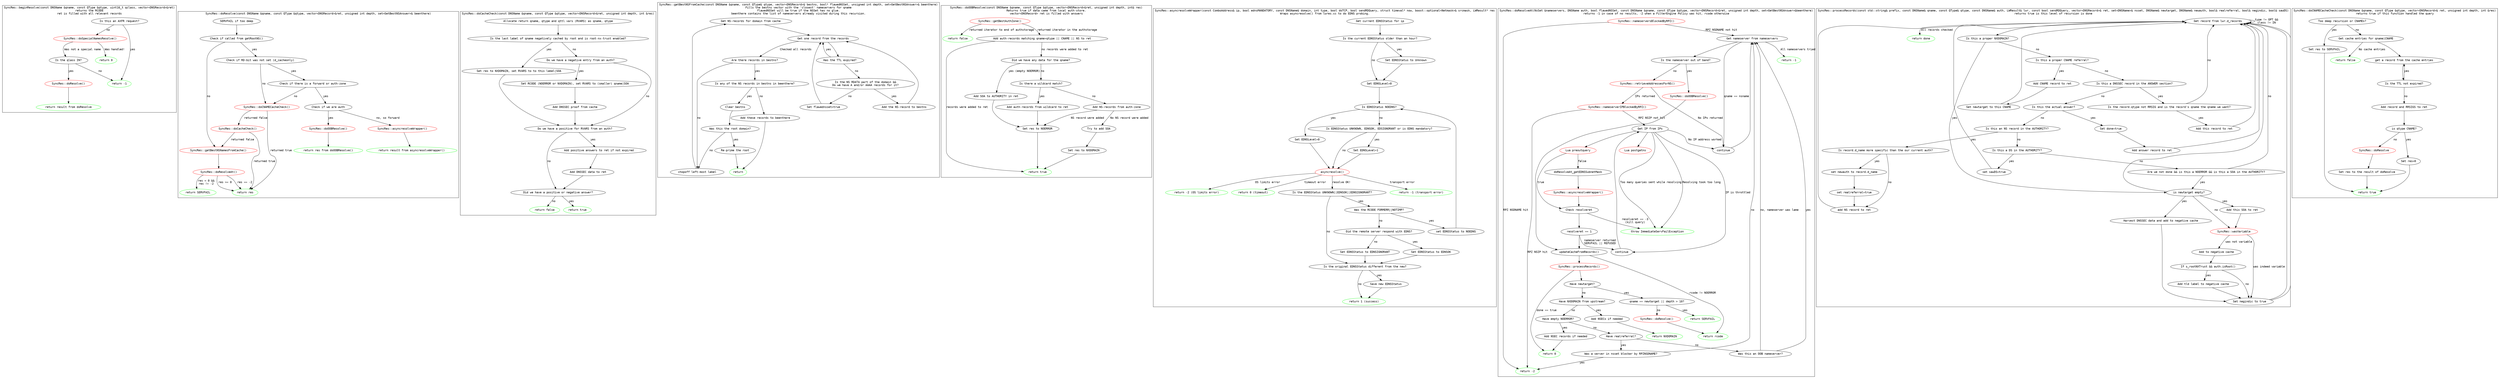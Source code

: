 digraph {
  graph [fontname = "monospace"];
  node [fontname = "monospace"];
  edge [fontname = "monospace"];

  subgraph cluster_beginResolve {
    label="SyncRes::beginResolve(const DNSName &qname, const QType &qtype, uint16_t qclass, vector<DNSRecord>&ret)\nreturns the RCODE\nret is filled with all relevant records";

    beginResolve_doResolve [label="SyncRes::doResolve()", color=red];
    beginResolve_doSpecialNamesResolve [label="SyncRes::doSpecialNamesResolve()", color=red]

    "Is this an AXFR request?";
    "Is this an AXFR request?" -> beginResolve_return_minus_1 [label=yes];
    "Is this an AXFR request?" -> beginResolve_doSpecialNamesResolve [label=no];

    beginResolve_doSpecialNamesResolve -> "Is the qlass IN?" [label="Was not a special name"];
    beginResolve_doSpecialNamesResolve -> beginResolve_return_0 [label="Was handled!"];

    "Is the qlass IN?" -> beginResolve_return_minus_1 [label=no];
    "Is the qlass IN?" -> beginResolve_doResolve [label=yes];
    beginResolve_doResolve -> beginResolve_return_doResolve;
    beginResolve_return_doResolve [label="return result from doResolve", color=green];
    beginResolve_return_0 [label="return 0", color=green];
    beginResolve_return_minus_1 [label="return -1", color=green];
  }

  subgraph cluster_doResolve {
    label="SyncRes::doResolve(const DNSName &qname, const QType &qtype, vector<DNSRecord>&ret, unsigned int depth, set<GetBestNSAnswer>& beenthere)";

    doResolve_doOOBResolve [label="SyncRes::doOOBResolve()", color=red];
    doResolve_doCNAMECacheCheck [label="SyncRes::doCNAMECacheCheck()", color=red];
    doResolve_asyncresolveWrapper [label="SyncRes::asyncresolveWrapper()", color=red];
    doResolve_doCacheCheck [label="SyncRes::doCacheCheck()", color=red];
    doResolve_getBestNSNamesFromCache [label="SyncRes::getBestNSNamesFromCache()", color=red];
    doResolve_doResolveAt [label="SyncRes::doResolveAt()", color=red];

    doResolve_return_res [label="return res", color=green];
    doResolve_return_servfail [label="return SERVFAIL", color=green];

    "SERVFAIL if too deep" -> "Check if called from getRootNS()";
    "Check if called from getRootNS()" -> "Check if RD-bit was not set (d_cacheonly)" [label=yes];
    "Check if called from getRootNS()" -> doResolve_getBestNSNamesFromCache [label=no];
    "Check if RD-bit was not set (d_cacheonly)" -> doResolve_doCNAMECacheCheck [label=no];
    "Check if RD-bit was not set (d_cacheonly)" -> "Check if there is a forward or auth-zone" [label=yes];
    "Check if there is a forward or auth-zone" -> doResolve_doCNAMECacheCheck [label=no];
    "Check if there is a forward or auth-zone" -> "Check if we are auth" [label=yes];
    "Check if we are auth" -> doResolve_asyncresolveWrapper [label="no, so forward"];
    "Check if we are auth" -> doResolve_doOOBResolve [label=yes];
    doResolve_doOOBResolve -> "return res from doOOBResolve()";
    "return res from doOOBResolve()" [color=green];
    doResolve_asyncresolveWrapper -> "return result from asyncresolveWrapper()";
    "return result from asyncresolveWrapper()" [color=green];

    doResolve_doCNAMECacheCheck -> doResolve_doCacheCheck [label="returned false"];
    doResolve_doCNAMECacheCheck -> doResolve_return_res [label="returned true"];

    doResolve_doCacheCheck -> doResolve_getBestNSNamesFromCache [label="returned false"];
    doResolve_doCacheCheck -> doResolve_return_res [label="returned true"];

    doResolve_getBestNSNamesFromCache -> doResolve_doResolveAt;
    doResolve_doResolveAt -> doResolve_return_res [label="res == -2"];
    doResolve_doResolveAt -> doResolve_return_servfail [label="res < 0 &&\nres != -2"];
    doResolve_doResolveAt -> doResolve_return_res [label="res >= 0"];
  }

  subgraph cluster_doCacheCheck {
    label="SyncRes::doCacheCheck(const DNSName &qname, const QType &qtype, vector<DNSRecord>&ret, unsigned int depth, int &res)";

    doCacheCheck_return_false [label="return false", color=green];
    "Did we have a positive or negative answer?" -> doCacheCheck_return_true [label=yes];
    "Did we have a positive or negative answer?" -> doCacheCheck_return_false [label=no];
    doCacheCheck_return_true [label="return true", color=green];

    "Allocate return qname, qtype and qttl vars (RVARS) as qname, qtype" -> "Is the last label of qname negatively cached by root and is root-nx-trust enabled?";

    "Is the last label of qname negatively cached by root and is root-nx-trust enabled?" -> "Set res to NXDOMAIN, set RVARS to to this label|SOA" [label=yes];
    "Is the last label of qname negatively cached by root and is root-nx-trust enabled?" -> "Do we have a negative entry from an auth?" [label=no];
    "Do we have a negative entry from an auth?" -> "Set RCODE (NOERROR or NXDOMAIN), set RVARS to (smaller) qname|SOA" [label=yes];
    "Set RCODE (NOERROR or NXDOMAIN), set RVARS to (smaller) qname|SOA" -> "Add DNSSEC proof from cache";
    "Set res to NXDOMAIN, set RVARS to to this label|SOA" -> "Do we have a positive for RVARS from an auth?";

    "Do we have a negative entry from an auth?" -> "Do we have a positive for RVARS from an auth?" [label=no];

    "Do we have a positive for RVARS from an auth?" -> "Did we have a positive or negative answer?" [label=no];
    "Add DNSSEC proof from cache" -> "Do we have a positive for RVARS from an auth?";

    "Do we have a positive for RVARS from an auth?" -> "Add positive answers to ret if not expired" [label=yes];
    "Add positive answers to ret if not expired" -> "Add DNSSEC data to ret";
    "Add DNSSEC data to ret" -> "Did we have a positive or negative answer?";
  }

  subgraph cluster_getBestNSFromCache {
    label="SyncRes::getBestNSFromCache(const DNSName &qname, const QType& qtype, vector<DNSRecord>& bestns, bool* flawedNSSet, unsigned int depth, set<GetBestNSAnswer>& beenthere)\nFills the bestns vector with the 'closest' nameservers for qname\nflawedNSSet will be true if the NSSet has no glue.\nbeenthere contains the list of nameservers already visited during this recursion.";

    getBestNSFromCache_return [label="return", color=green];

    getBestNSFromCache_chopoff_continue -> "Get NS-records for domain from cache" -> "Get one record from the records" -> "Has the TTL expired?";
    "Get one record from the records" -> "Are there records in bestns?" [label="Checked all records"];

    "Has the TTL expired?" -> "Get one record from the records" [label=yes];
    "Has the TTL expired?" -> "Is the NS RDATA part of the domain &&\nDo we have A and/or AAAA records for it?" [label=no];
    "Is the NS RDATA part of the domain &&\nDo we have A and/or AAAA records for it?" -> "Set flawednsset=true" [label=no];

    "Is the NS RDATA part of the domain &&\nDo we have A and/or AAAA records for it?" -> "Add the NS-record to bestns" [label=yes];
    "Add the NS-record to bestns" -> "Get one record from the records";

    "Set flawednsset=true" -> "Get one record from the records";

    "Are there records in bestns?" -> getBestNSFromCache_chopoff_continue [label=no];
    "Are there records in bestns?" -> "Is any of the NS records in bestns in beenthere?" [label=yes];


    "Is any of the NS records in bestns in beenthere?" -> "Add these records to beenthere" [label=no];
    "Add these records to beenthere" -> getBestNSFromCache_return;

    "Is any of the NS records in bestns in beenthere?" -> "Clear bestns" [label=yes];
    "Clear bestns" -> "Was this the root domain?";
    "Was this the root domain?" -> getBestNSFromCache_chopoff_continue [label=no];
    "Was this the root domain?" -> "Re-prime the root" [label=yes];
    "Re-prime the root" -> getBestNSFromCache_return;
    getBestNSFromCache_chopoff_continue [label="chopoff left-most label"];

    {rank=sink; getBestNSFromCache_chopoff_continue; getBestNSFromCache_return}
  }

  subgraph cluster_doOOBResolve {
    label="SyncRes::doOOBResolve(const DNSName &qname, const QType &qtype, vector<DNSRecord>&ret, unsigned int depth, int& res)\nReturns true if data came from local auth-store.\nvector<DNSRecord> ret is filled with answers";

    doOOBResolve_getBestAuthZone [label="SyncRes::getBestAuthZone()", color=red];
    doOOBResolve_return_false [label="return false", color=green];
    doOOBResolve_return_true [label="return true", color=green];

    doOOBResolve_getBestAuthZone -> doOOBResolve_return_false [label="returned iterator to end of authstorage"];
    doOOBResolve_getBestAuthZone -> "Add auth-records matching qname+qtype || CNAME || NS to ret" [label="returned iterator in the authstorage"];
    "Add auth-records matching qname+qtype || CNAME || NS to ret" -> doOOBResolve_return_true [label="records were added to ret"]
    "Add auth-records matching qname+qtype || CNAME || NS to ret" -> "Did we have any data for the qname?" [label="no records were added to ret"];

    "Did we have any data for the qname?" -> "Add SOA to AUTHORITY in ret" [label="yes (empty NOERROR)"];
    "Add SOA to AUTHORITY in ret" -> "Set res to NOERROR" -> doOOBResolve_return_true;

    "Did we have any data for the qname?" -> "Is there a wildcard match?" [label=no];
    "Is there a wildcard match?" -> "Add auth-records from wildcard to ret" [label=yes];
    "Add auth-records from wildcard to ret" -> "Set res to NOERROR";

    "Is there a wildcard match?" -> "Add NS-records from auth-zone" [label=no];

    "Add NS-records from auth-zone" -> "Set res to NOERROR" [label="NS record were added"];
    "Add NS-records from auth-zone" -> "Try to add SOA" [label="No NS record were added"];

    "Try to add SOA" -> "Set res to NXDOMAIN" -> doOOBResolve_return_true;
  }

  subgraph cluster_asyncresolveWrapper {
    label="SyncRes::asyncresolveWrapper(const ComboAddress& ip, bool ednsMANDATORY, const DNSName& domain, int type, bool doTCP, bool sendRDQuery, struct timeval* now, boost::optional<Netmask>& srcmask, LWResult* res\nWraps asyncresolve() from lwres.cc to do EDNS probing.";

    {rank=min; "Get current EDNSStatus for ip"}

    asyncresolveWrapper_asyncresolve [label="asyncresolve()", color=red];
    asyncresolveWrapper_return_minus_1 [label="return -1 (transport error)", color=green];
    asyncresolveWrapper_return_minus_2 [label="return -2 (OS limits error)", color=green];
    asyncresolveWrapper_return_0 [label="return 0 (timeout)", color=green];
    asyncresolveWrapper_return_1 [label="return 1 (success)", color=green];
    asyncresolveWrapper_setEDNSLevel_0 [label="Set EDNSLevel=0"]
    asyncresolveWrapper_setEDNSLevel_0 -> "Is EDNSStatus NOEDNS?";

    "Get current EDNSStatus for ip" -> "Is the current EDNSStatus older than an hour?";
    "Is the current EDNSStatus older than an hour?" -> "Set EDNSStatus to Unknown" [label=yes];
    "Set EDNSStatus to Unknown" -> asyncresolveWrapper_setEDNSLevel_0;
    "Is the current EDNSStatus older than an hour?" -> asyncresolveWrapper_setEDNSLevel_0 [label=no];

    "Is EDNSStatus NOEDNS?" -> "Set EDNSLevel=0" [label=yes]
    "Set EDNSLevel=0" -> asyncresolveWrapper_asyncresolve;

    "Is EDNSStatus NOEDNS?" -> "Is EDNSStatus UNKNOWN, EDNSOK, EDSIGNORANT or is EDNS mandatory?" [label=no]
    "Is EDNSStatus UNKNOWN, EDNSOK, EDSIGNORANT or is EDNS mandatory?" -> "Set EDNSLevel=1" [label=yes]
    "Set EDNSLevel=1" -> asyncresolveWrapper_asyncresolve;
    "Is EDNSStatus UNKNOWN, EDNSOK, EDSIGNORANT or is EDNS mandatory?" ->  asyncresolveWrapper_asyncresolve [label=no];

    asyncresolveWrapper_asyncresolve -> asyncresolveWrapper_return_minus_1 [label="transport error"];
    asyncresolveWrapper_asyncresolve -> asyncresolveWrapper_return_minus_2 [label="OS limits error"];
    asyncresolveWrapper_asyncresolve -> asyncresolveWrapper_return_0 [label="timeout error"];
    asyncresolveWrapper_asyncresolve -> "Is the EDNSStatus UNKNOWN||EDNSOK||EDNSIGNORANT?" [label="resolve OK!"];

    "Is the EDNSStatus UNKNOWN||EDNSOK||EDNSIGNORANT?" -> "Was the RCODE FORMERR||NOTIMP?" [label=yes];
    "Was the RCODE FORMERR||NOTIMP?" -> "set EDNSStatus to NOEDNS" [label=yes];
    "set EDNSStatus to NOEDNS" -> "Is EDNSStatus NOEDNS?";

    "Was the RCODE FORMERR||NOTIMP?" -> "Did the remote server respond with EDNS?" [label=no];
    "Did the remote server respond with EDNS?" -> "Set EDNSStatus to EDNSOK" [label=yes];
    "Set EDNSStatus to EDNSOK" -> "Is the original EDNSStatus different from the new?";

    "Did the remote server respond with EDNS?" -> "Set EDNSStatus to EDNSIGNORANT" [label=no];
    "Set EDNSStatus to EDNSIGNORANT" -> "Is the original EDNSStatus different from the new?";

    "Is the EDNSStatus UNKNOWN||EDNSOK||EDNSIGNORANT?" -> "Is the original EDNSStatus different from the new?" [label=no];
    "Is the original EDNSStatus different from the new?" -> "Save new EDNSStatus" [label=yes];
    "Is the original EDNSStatus different from the new?" -> asyncresolveWrapper_return_1 [label=no];
    "Save new EDNSStatus" -> asyncresolveWrapper_return_1;
  }

  subgraph cluster_doResolveAt {
    label="SyncRes::doResolveAt(NsSet &nameservers, DNSName auth, bool flawedNSSet, const DNSName &qname, const QType &qtype, vector<DNSRecord>&ret, unsigned int depth, set<GetBestNSAnswer>&beenthere)\nreturns -1 in case of no results, -2 when a FilterEngine Policy was hit, rcode otherwise";

    doResolveAt_nameServersBlockedByRPZ [label="SyncRes::nameserversBlockedByRPZ()", color=red];
    doResolveAt_doOOBResolve_for_NS [label="SyncRes::doOOBResolve()", color=red];
    doResolveAt_retrieveAddressesForNS [label="SyncRes::retrieveAddressesForNS()", color=red];
    doResolveAt_nameserverIPBlockedByRPZ [label="SyncRes::nameserverIPBlockedByRPZ()", color=red];
    doResolveAt_Lua_preoutquery [label="Lua preoutquery", color=red];
    doResolveAt_Lua_postgetns [label="Lua postgetns", color=red];
    doResolveAt_asyncresolveWrapper [label="SyncRes::asyncresolveWrapper()", color=red];
    doResolveAt_processRecords [label="SyncRes::processRecords()", color=red];
    doResolveAt_doResolve [label="SyncRes::doResolve()", color=red];

    doResolveAt_return_minus_2 [label="return -2", color=green];
    doResolveAt_return_minus_1 [label="return -1", color=green];
    doResolveAt_return_0 [label="return 0", color=green];
    doResolveAt_return_rcode [label="return rcode", color=green];
    doResolveAt_return_servfail [label="return SERVFAIL", color=green];
    doResolveAt_return_nxdomain [label="return NXDOMAIN", color=green];

    doResolveAt_mainloop_continue [label="continue"];
    doResolveAt_mainloop_continue -> "Get nameserver from nameservers";

    doResolveAt_nsiploop_continue [label="continue"];
    doResolveAt_nsiploop_continue -> "Get IP from IPs";

    doResolveAt_nameServersBlockedByRPZ -> doResolveAt_return_minus_2 [label="RPZ NSDNAME hit"];
    doResolveAt_nameServersBlockedByRPZ ->  "Get nameserver from nameservers" [lhead=cluster_doResolveAt_mainloop, label="RPZ NSDNAME not hit"];

    doResolveAt_ImmediateServFailException [label="throw ImmediateServFailException", color=green];

    "Get nameserver from nameservers" -> doResolveAt_mainloop_continue [label="qname == nsname"];
    "Get nameserver from nameservers" -> doResolveAt_return_minus_1 [label="All nameservers tried"];
    "Get nameserver from nameservers" -> "Is the nameserver out of band?";
    "Is the nameserver out of band?" -> doResolveAt_doOOBResolve_for_NS [label=yes];
    doResolveAt_doOOBResolve_for_NS -> "updateCacheFromRecords()";
    "Is the nameserver out of band?" -> doResolveAt_retrieveAddressesForNS [label=no];
    doResolveAt_retrieveAddressesForNS -> doResolveAt_mainloop_continue [label="No IPs returned"];
    doResolveAt_retrieveAddressesForNS -> doResolveAt_nameserverIPBlockedByRPZ [label="IPs returned"];
    doResolveAt_nameserverIPBlockedByRPZ -> doResolveAt_return_minus_2 [label="RPZ NSIP hit"];
    doResolveAt_nameserverIPBlockedByRPZ -> "Get IP from IPs" [label="RPZ NSIP not hit"];

    "Get IP from IPs" -> doResolveAt_nsiploop_continue [label="IP is throttled"];
    "Get IP from IPs" -> doResolveAt_ImmediateServFailException [label="Too many queries sent while resolving"];
    "Get IP from IPs" -> doResolveAt_ImmediateServFailException [label="Resolving took too long"];
    "Get IP from IPs" -> doResolveAt_mainloop_continue [label="No IP address worked"];
    "Get IP from IPs" -> doResolveAt_Lua_postgetns;
    "Get IP from IPs" -> doResolveAt_Lua_preoutquery;

    doResolveAt_Lua_preoutquery -> "Check resolveret" [label="true"];
    doResolveAt_Lua_preoutquery -> doResolveAt_getEDNSSubnetMask [label="false"];
    doResolveAt_getEDNSSubnetMask -> doResolveAt_asyncresolveWrapper;
    doResolveAt_asyncresolveWrapper ->  "Check resolveret";
    "Check resolveret" -> doResolveAt_ImmediateServFailException [label="resolveret == -3\n(kill query)"];
    "Check resolveret" -> "resolveret == 1";
    "resolveret == 1" -> doResolveAt_nsiploop_continue [label="nameserver returned\nSERVFAIL || REFUSED"];
    "resolveret == 1" -> "updateCacheFromRecords()";
    "updateCacheFromRecords()" -> doResolveAt_return_rcode [label="rcode != NOERROR"]; // line 1473
    "updateCacheFromRecords()" -> doResolveAt_processRecords; // line 1484
    doResolveAt_processRecords -> doResolveAt_return_0 [label="done == true"];
    doResolveAt_processRecords -> "Have newtarget?";

    "Have newtarget?" -> "qname == newtarget || depth > 10?" [label=yes];
    "qname == newtarget || depth > 10?" -> doResolveAt_return_servfail [label=yes];
    "qname == newtarget || depth > 10?" -> doResolveAt_doResolve [label=no];
    doResolveAt_doResolve -> doResolveAt_return_rcode;

    "Have newtarget?" -> "Have NXDOMAIN from upstream?" [label=no];
    "Have NXDOMAIN from upstream?" -> "Add NSECs if needed" [label=yes];
    "Add NSECs if needed" -> doResolveAt_return_nxdomain;

    "Have NXDOMAIN from upstream?" -> "Have empty NOERROR?" [label=no];
    "Have empty NOERROR?" -> "Add NSEC records if needed" [label=yes];
    "Add NSEC records if needed" -> doResolveAt_return_0;

    "Have empty NOERROR?" -> "Have realreferral?" [label=no];
    "Have realreferral?" -> "Was a server in nsset blocker by RPZNSDNAME?" [label=yes];
    "Was a server in nsset blocker by RPZNSDNAME?" -> doResolveAt_return_minus_2 [label=yes];
    "Was a server in nsset blocker by RPZNSDNAME?" -> "Get nameserver from nameservers" [label=no];

    "Have realreferral?" -> "Was this an OOB nameserver?" [label=no];
    "Was this an OOB nameserver?" -> "Get nameserver from nameservers" [label="no, nameserver was lame"];
    "Was this an OOB nameserver?" -> "Get nameserver from nameservers" [label=yes];
  }

  subgraph cluster_processRecords {
    label="SyncRes::processRecords(const std::string& prefix, const DNSName& qname, const QType& qtype, const DNSName& auth, LWResult& lwr, const bool sendRDQuery, vector<DNSRecord>& ret, set<DNSName>& nsset, DNSName& newtarget, DNSName& newauth, bool& realreferral, bool& negindic, bool& sawDS)\nreturns true is this level of recursion is done";

//    { rank=same; "Get record from lwr.d_records" processRecords_return_done}

//    { rank=same; "Is this a proper CNAME referral?" "Is this a DNSSEC record in the ANSWER section?" "Is this the actual answer?" "Is this an NS record in the AUTHORITY?" "Is this a DS in the AUTHORITY?" "Is this a proper NXDOMAIN?" "Are we not done && is this a NOERROR && is this a SOA in the AUTHORITY?"}

    "Get record from lwr.d_records";
    "Get record from lwr.d_records" -> "Is this a proper NXDOMAIN?"; // line 1177
    "Get record from lwr.d_records" -> processRecords_return_done [label="All records checked"];
    "Get record from lwr.d_records" -> "Get record from lwr.d_records" [label="type != OPT &&\nclass != IN"];

    "Is this a proper NXDOMAIN?" -> "is newtarget empty?" [label=yes]; // note, we have a CNAME chasing bug here issue #679
    "is newtarget empty?" -> processRecords_wasVariable [label=no];
    "is newtarget empty?" -> "Add this SOA to ret" [label=yes];
    processRecords_wasVariable [label="SyncRes::wasVariable", color=red]
    "Add this SOA to ret" -> processRecords_wasVariable;
    processRecords_wasVariable -> "Set negindic to true" [label="was indeed variable"];
    processRecords_wasVariable -> "Add to negative cache" [label="was not variable"];
    "Add to negative cache" -> "If s_rootNXTrust && auth.isRoot()";
    "If s_rootNXTrust && auth.isRoot()" -> "Set negindic to true" [label=no];
    "If s_rootNXTrust && auth.isRoot()" -> "Add tld label to negative cache" [label=yes];
    "Add tld label to negative cache" -> "Set negindic to true";
    "Set negindic to true" -> "Get record from lwr.d_records";

    "Is this a proper NXDOMAIN?" -> "Is this a proper CNAME referral?" [label=no];
    "Is this a proper CNAME referral?" -> "Add CNAME record to ret" [label=yes];
    "Add CNAME record to ret" -> "Set newtarget to this CNAME" -> "Get record from lwr.d_records";

    "Is this a proper CNAME referral?" -> "Is this a DNSSEC record in the ANSWER section?" [label=no];
    "Is this a DNSSEC record in the ANSWER section?" -> "Is the record.qtype not RRSIG and is the record's qname the qname we want?"[label=yes];
    "Is the record.qtype not RRSIG and is the record's qname the qname we want?" -> "Add this record to ret" [label=yes];
    "Add this record to ret" -> "Get record from lwr.d_records";
    "Is the record.qtype not RRSIG and is the record's qname the qname we want?" -> "Get record from lwr.d_records" [label=no];

    "Is this a DNSSEC record in the ANSWER section?" -> "Is this the actual answer?" [label=no];
    "Is this the actual answer?" -> "Set done=true" [label=yes];
    "Set done=true" -> "Add answer record to ret" -> "Get record from lwr.d_records";

    "Is this the actual answer?" -> "Is this an NS record in the AUTHORITY?" [label=no];
    "Is this an NS record in the AUTHORITY?" -> "Is record.d_name more specific than the our current auth?" [label=yes];
    "Is record.d_name more specific than the our current auth?" -> "set newauth to record.d_name" [label=yes];
    "set newauth to record.d_name" -> "set realreferral=true" -> "add NS record to ret";
    "Is record.d_name more specific than the our current auth?" -> "add NS record to ret" [label=no];
    "add NS record to ret" -> "Get record from lwr.d_records";

    "Is this an NS record in the AUTHORITY?" -> "Is this a DS in the AUTHORITY?" [label=no];
    "Is this a DS in the AUTHORITY?" -> "set sawDS=true" [label=yes];
    "set sawDS=true" -> "Get record from lwr.d_records";

    "Is this a DS in the AUTHORITY?" -> "Are we not done && is this a NOERROR && is this a SOA in the AUTHORITY?" [label=no];
    "Are we not done && is this a NOERROR && is this a SOA in the AUTHORITY?" -> "is newtarget empty?" [label=yes];
    "is newtarget empty?" -> "Harvest DNSSEC data and add to negative cache" [label=yes];
    "is newtarget empty?" -> "Get record from lwr.d_records";
    "Harvest DNSSEC data and add to negative cache" -> "Set negindic to true" -> "Get record from lwr.d_records";

    "Are we not done && is this a NOERROR && is this a SOA in the AUTHORITY?" -> "Get record from lwr.d_records" [label=no];

    processRecords_return_done [label="return done", color=green];
  }

  subgraph cluster_doCNAMECacheCheck {
    label="SyncRes::doCNAMECacheCheck(const DNSName &qname, const QType &qtype, vector<DNSRecord>& ret, unsigned int depth, int &res)\nreturns true if this function handled the query";

    doCNAMECacheCheck_return_true [label="return true", color=green];
    doCNAMECacheCheck_return_false [label="return false", color=green];

    doCNAMECacheCheck_servfail [label="Set res to SERVFAIL"];
    doCNAMECacheCheck_servfail -> doCNAMECacheCheck_return_true;

    doCNAMECacheCheck_doResolve [label="SyncRes::doResolve", color=red];

    "Too deep recursion or CNAMEs?" -> doCNAMECacheCheck_servfail [label=yes];
    "Too deep recursion or CNAMEs?" -> "Get cache entries for qname|CNAME" [label=no];
    "Get cache entries for qname|CNAME" -> "get a record from the cache entries" -> "Is the TTL not expired?";
    "Is the TTL not expired?" -> "get a record from the cache entries" [label=yes];
    "Is the TTL not expired?" -> "Add record and RRSIGS to ret" [label=no];
    "Add record and RRSIGS to ret" -> "is qtype CNAME?";
    "is qtype CNAME?" -> doCNAMECacheCheck_doResolve [label=no];
    doCNAMECacheCheck_doResolve -> "Set res to the result of doResolve" -> doCNAMECacheCheck_return_true;
    "is qtype CNAME?" -> "Set res=0" [label=yes];
    "Set res=0" -> doCNAMECacheCheck_return_true;
    "Get cache entries for qname|CNAME" -> doCNAMECacheCheck_return_false [label="No cache entries"];
  }
}
